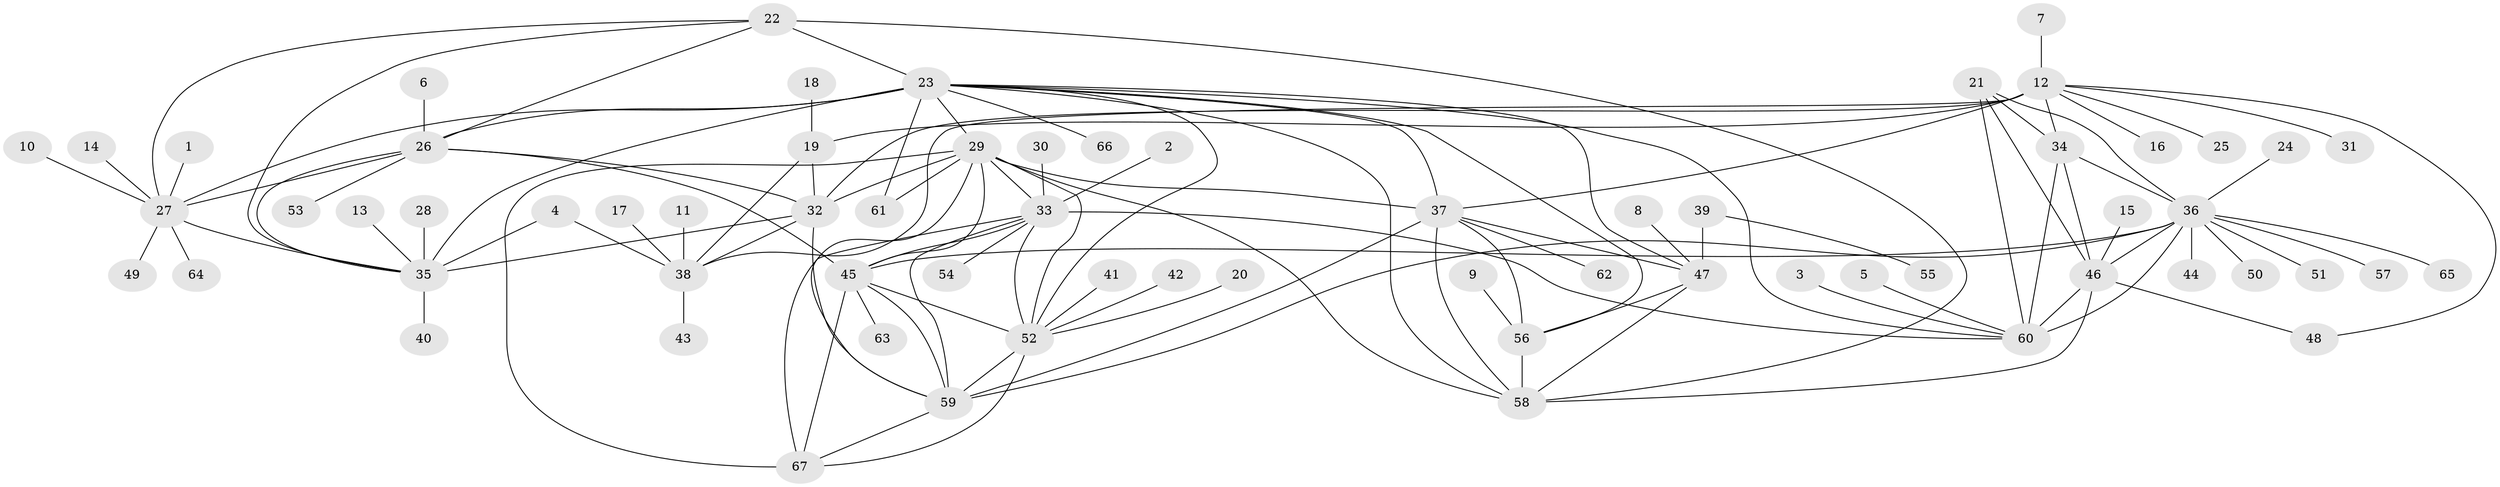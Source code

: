 // original degree distribution, {6: 0.023255813953488372, 8: 0.046511627906976744, 11: 0.046511627906976744, 7: 0.023255813953488372, 10: 0.031007751937984496, 9: 0.03875968992248062, 5: 0.015503875968992248, 15: 0.007751937984496124, 1: 0.5658914728682171, 2: 0.15503875968992248, 3: 0.046511627906976744}
// Generated by graph-tools (version 1.1) at 2025/26/03/09/25 03:26:42]
// undirected, 67 vertices, 115 edges
graph export_dot {
graph [start="1"]
  node [color=gray90,style=filled];
  1;
  2;
  3;
  4;
  5;
  6;
  7;
  8;
  9;
  10;
  11;
  12;
  13;
  14;
  15;
  16;
  17;
  18;
  19;
  20;
  21;
  22;
  23;
  24;
  25;
  26;
  27;
  28;
  29;
  30;
  31;
  32;
  33;
  34;
  35;
  36;
  37;
  38;
  39;
  40;
  41;
  42;
  43;
  44;
  45;
  46;
  47;
  48;
  49;
  50;
  51;
  52;
  53;
  54;
  55;
  56;
  57;
  58;
  59;
  60;
  61;
  62;
  63;
  64;
  65;
  66;
  67;
  1 -- 27 [weight=1.0];
  2 -- 33 [weight=1.0];
  3 -- 60 [weight=1.0];
  4 -- 35 [weight=1.0];
  4 -- 38 [weight=1.0];
  5 -- 60 [weight=1.0];
  6 -- 26 [weight=1.0];
  7 -- 12 [weight=1.0];
  8 -- 47 [weight=1.0];
  9 -- 56 [weight=1.0];
  10 -- 27 [weight=1.0];
  11 -- 38 [weight=1.0];
  12 -- 16 [weight=1.0];
  12 -- 19 [weight=3.0];
  12 -- 25 [weight=1.0];
  12 -- 31 [weight=1.0];
  12 -- 32 [weight=3.0];
  12 -- 34 [weight=1.0];
  12 -- 37 [weight=1.0];
  12 -- 38 [weight=3.0];
  12 -- 48 [weight=1.0];
  13 -- 35 [weight=1.0];
  14 -- 27 [weight=1.0];
  15 -- 46 [weight=1.0];
  17 -- 38 [weight=1.0];
  18 -- 19 [weight=1.0];
  19 -- 32 [weight=1.0];
  19 -- 38 [weight=1.0];
  20 -- 52 [weight=1.0];
  21 -- 34 [weight=1.0];
  21 -- 36 [weight=1.0];
  21 -- 46 [weight=1.0];
  21 -- 60 [weight=2.0];
  22 -- 23 [weight=2.0];
  22 -- 26 [weight=1.0];
  22 -- 27 [weight=1.0];
  22 -- 35 [weight=1.0];
  22 -- 58 [weight=1.0];
  23 -- 26 [weight=2.0];
  23 -- 27 [weight=2.0];
  23 -- 29 [weight=1.0];
  23 -- 35 [weight=2.0];
  23 -- 37 [weight=1.0];
  23 -- 47 [weight=1.0];
  23 -- 52 [weight=1.0];
  23 -- 56 [weight=1.0];
  23 -- 58 [weight=2.0];
  23 -- 60 [weight=1.0];
  23 -- 61 [weight=1.0];
  23 -- 66 [weight=1.0];
  24 -- 36 [weight=1.0];
  26 -- 27 [weight=1.0];
  26 -- 32 [weight=1.0];
  26 -- 35 [weight=1.0];
  26 -- 45 [weight=1.0];
  26 -- 53 [weight=1.0];
  27 -- 35 [weight=1.0];
  27 -- 49 [weight=1.0];
  27 -- 64 [weight=1.0];
  28 -- 35 [weight=1.0];
  29 -- 32 [weight=1.0];
  29 -- 33 [weight=1.0];
  29 -- 37 [weight=1.0];
  29 -- 45 [weight=1.0];
  29 -- 52 [weight=1.0];
  29 -- 58 [weight=1.0];
  29 -- 59 [weight=1.0];
  29 -- 61 [weight=1.0];
  29 -- 67 [weight=1.0];
  30 -- 33 [weight=1.0];
  32 -- 35 [weight=1.0];
  32 -- 38 [weight=1.0];
  32 -- 59 [weight=1.0];
  33 -- 45 [weight=1.0];
  33 -- 52 [weight=1.0];
  33 -- 54 [weight=1.0];
  33 -- 59 [weight=1.0];
  33 -- 60 [weight=2.0];
  33 -- 67 [weight=1.0];
  34 -- 36 [weight=1.0];
  34 -- 46 [weight=1.0];
  34 -- 60 [weight=2.0];
  35 -- 40 [weight=1.0];
  36 -- 44 [weight=1.0];
  36 -- 45 [weight=1.0];
  36 -- 46 [weight=1.0];
  36 -- 50 [weight=1.0];
  36 -- 51 [weight=1.0];
  36 -- 57 [weight=1.0];
  36 -- 59 [weight=1.0];
  36 -- 60 [weight=2.0];
  36 -- 65 [weight=1.0];
  37 -- 47 [weight=1.0];
  37 -- 56 [weight=1.0];
  37 -- 58 [weight=2.0];
  37 -- 59 [weight=1.0];
  37 -- 62 [weight=1.0];
  38 -- 43 [weight=1.0];
  39 -- 47 [weight=1.0];
  39 -- 55 [weight=1.0];
  41 -- 52 [weight=1.0];
  42 -- 52 [weight=1.0];
  45 -- 52 [weight=1.0];
  45 -- 59 [weight=1.0];
  45 -- 63 [weight=1.0];
  45 -- 67 [weight=1.0];
  46 -- 48 [weight=1.0];
  46 -- 58 [weight=1.0];
  46 -- 60 [weight=2.0];
  47 -- 56 [weight=1.0];
  47 -- 58 [weight=2.0];
  52 -- 59 [weight=1.0];
  52 -- 67 [weight=1.0];
  56 -- 58 [weight=2.0];
  59 -- 67 [weight=1.0];
}

